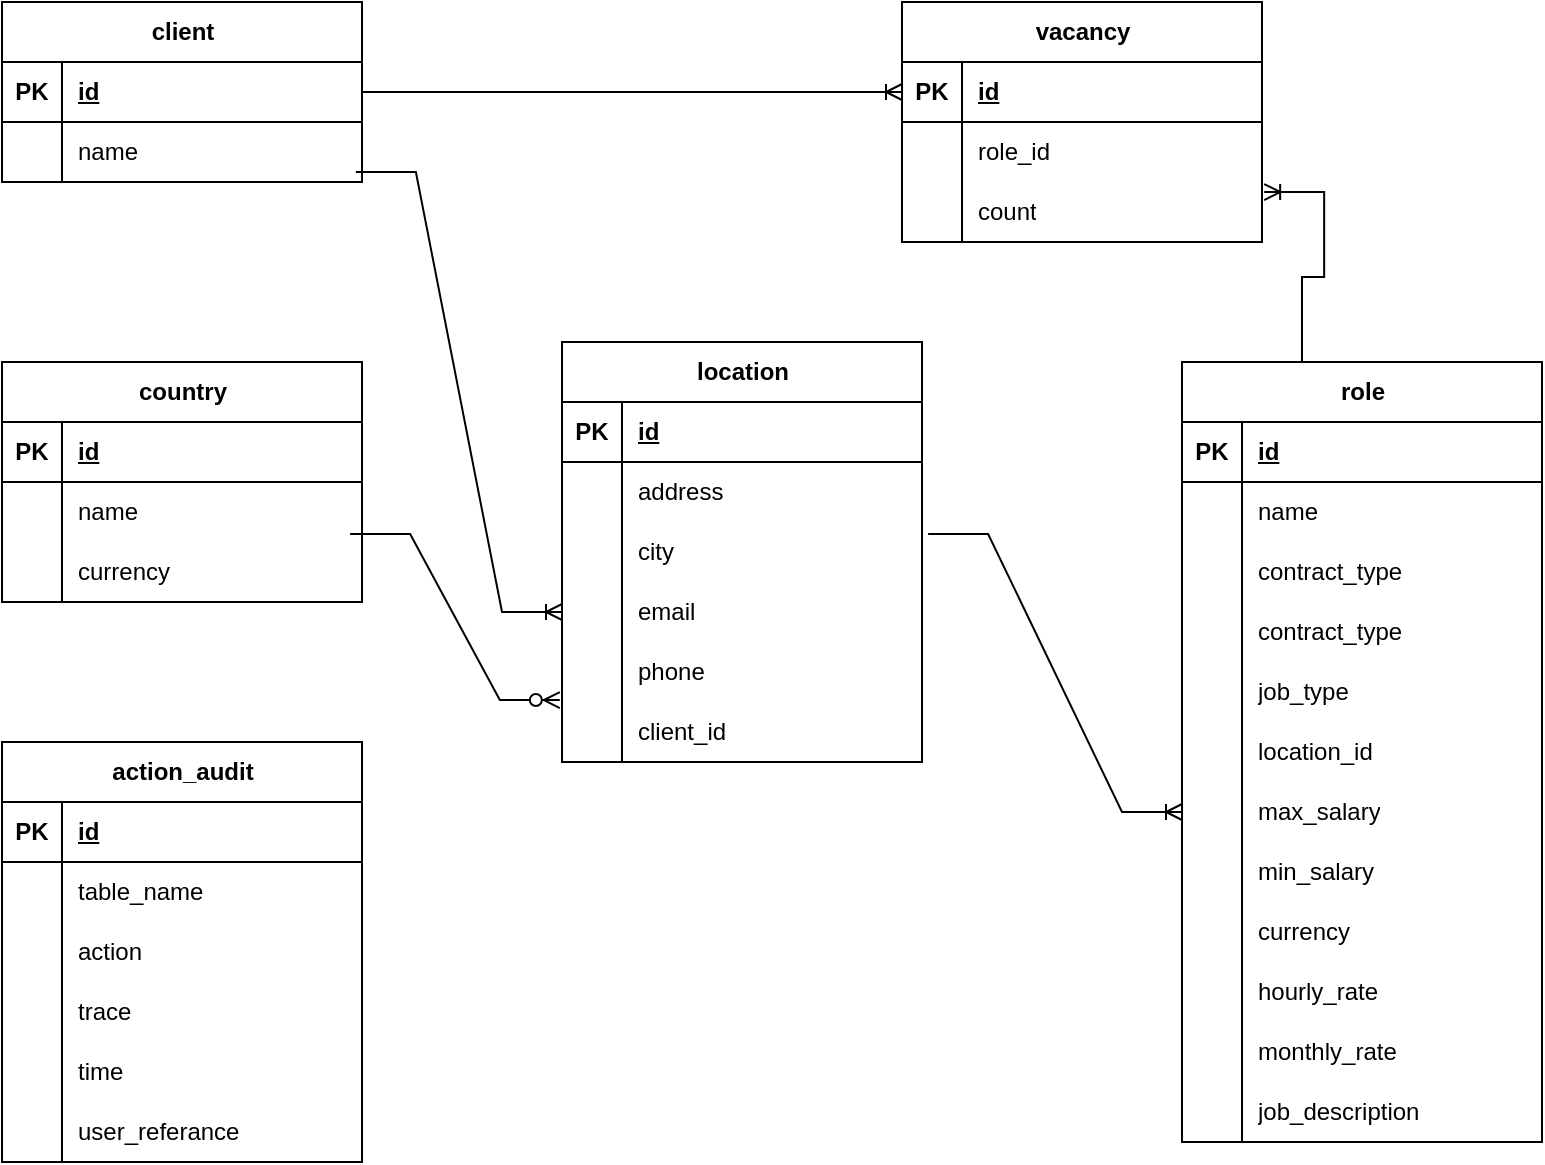 <mxfile version="24.7.16">
  <diagram name="Page-1" id="SiSOu_DpNKSf5gMQCL_W">
    <mxGraphModel dx="1362" dy="759" grid="1" gridSize="10" guides="1" tooltips="1" connect="1" arrows="1" fold="1" page="1" pageScale="1" pageWidth="850" pageHeight="1100" math="0" shadow="0">
      <root>
        <mxCell id="0" />
        <mxCell id="1" parent="0" />
        <mxCell id="J9UF4PGHxdxcFjTLvwJv-1" value="client" style="shape=table;startSize=30;container=1;collapsible=1;childLayout=tableLayout;fixedRows=1;rowLines=0;fontStyle=1;align=center;resizeLast=1;html=1;" vertex="1" parent="1">
          <mxGeometry x="20" y="40" width="180" height="90" as="geometry" />
        </mxCell>
        <mxCell id="J9UF4PGHxdxcFjTLvwJv-2" value="" style="shape=tableRow;horizontal=0;startSize=0;swimlaneHead=0;swimlaneBody=0;fillColor=none;collapsible=0;dropTarget=0;points=[[0,0.5],[1,0.5]];portConstraint=eastwest;top=0;left=0;right=0;bottom=1;" vertex="1" parent="J9UF4PGHxdxcFjTLvwJv-1">
          <mxGeometry y="30" width="180" height="30" as="geometry" />
        </mxCell>
        <mxCell id="J9UF4PGHxdxcFjTLvwJv-3" value="PK" style="shape=partialRectangle;connectable=0;fillColor=none;top=0;left=0;bottom=0;right=0;fontStyle=1;overflow=hidden;whiteSpace=wrap;html=1;" vertex="1" parent="J9UF4PGHxdxcFjTLvwJv-2">
          <mxGeometry width="30" height="30" as="geometry">
            <mxRectangle width="30" height="30" as="alternateBounds" />
          </mxGeometry>
        </mxCell>
        <mxCell id="J9UF4PGHxdxcFjTLvwJv-4" value="id" style="shape=partialRectangle;connectable=0;fillColor=none;top=0;left=0;bottom=0;right=0;align=left;spacingLeft=6;fontStyle=5;overflow=hidden;whiteSpace=wrap;html=1;" vertex="1" parent="J9UF4PGHxdxcFjTLvwJv-2">
          <mxGeometry x="30" width="150" height="30" as="geometry">
            <mxRectangle width="150" height="30" as="alternateBounds" />
          </mxGeometry>
        </mxCell>
        <mxCell id="J9UF4PGHxdxcFjTLvwJv-5" value="" style="shape=tableRow;horizontal=0;startSize=0;swimlaneHead=0;swimlaneBody=0;fillColor=none;collapsible=0;dropTarget=0;points=[[0,0.5],[1,0.5]];portConstraint=eastwest;top=0;left=0;right=0;bottom=0;" vertex="1" parent="J9UF4PGHxdxcFjTLvwJv-1">
          <mxGeometry y="60" width="180" height="30" as="geometry" />
        </mxCell>
        <mxCell id="J9UF4PGHxdxcFjTLvwJv-6" value="" style="shape=partialRectangle;connectable=0;fillColor=none;top=0;left=0;bottom=0;right=0;editable=1;overflow=hidden;whiteSpace=wrap;html=1;" vertex="1" parent="J9UF4PGHxdxcFjTLvwJv-5">
          <mxGeometry width="30" height="30" as="geometry">
            <mxRectangle width="30" height="30" as="alternateBounds" />
          </mxGeometry>
        </mxCell>
        <mxCell id="J9UF4PGHxdxcFjTLvwJv-7" value="name" style="shape=partialRectangle;connectable=0;fillColor=none;top=0;left=0;bottom=0;right=0;align=left;spacingLeft=6;overflow=hidden;whiteSpace=wrap;html=1;" vertex="1" parent="J9UF4PGHxdxcFjTLvwJv-5">
          <mxGeometry x="30" width="150" height="30" as="geometry">
            <mxRectangle width="150" height="30" as="alternateBounds" />
          </mxGeometry>
        </mxCell>
        <mxCell id="J9UF4PGHxdxcFjTLvwJv-14" value="country" style="shape=table;startSize=30;container=1;collapsible=1;childLayout=tableLayout;fixedRows=1;rowLines=0;fontStyle=1;align=center;resizeLast=1;html=1;" vertex="1" parent="1">
          <mxGeometry x="20" y="220" width="180" height="120" as="geometry">
            <mxRectangle x="310" y="575" width="80" height="30" as="alternateBounds" />
          </mxGeometry>
        </mxCell>
        <mxCell id="J9UF4PGHxdxcFjTLvwJv-15" value="" style="shape=tableRow;horizontal=0;startSize=0;swimlaneHead=0;swimlaneBody=0;fillColor=none;collapsible=0;dropTarget=0;points=[[0,0.5],[1,0.5]];portConstraint=eastwest;top=0;left=0;right=0;bottom=1;" vertex="1" parent="J9UF4PGHxdxcFjTLvwJv-14">
          <mxGeometry y="30" width="180" height="30" as="geometry" />
        </mxCell>
        <mxCell id="J9UF4PGHxdxcFjTLvwJv-16" value="PK" style="shape=partialRectangle;connectable=0;fillColor=none;top=0;left=0;bottom=0;right=0;fontStyle=1;overflow=hidden;whiteSpace=wrap;html=1;" vertex="1" parent="J9UF4PGHxdxcFjTLvwJv-15">
          <mxGeometry width="30" height="30" as="geometry">
            <mxRectangle width="30" height="30" as="alternateBounds" />
          </mxGeometry>
        </mxCell>
        <mxCell id="J9UF4PGHxdxcFjTLvwJv-17" value="id" style="shape=partialRectangle;connectable=0;fillColor=none;top=0;left=0;bottom=0;right=0;align=left;spacingLeft=6;fontStyle=5;overflow=hidden;whiteSpace=wrap;html=1;" vertex="1" parent="J9UF4PGHxdxcFjTLvwJv-15">
          <mxGeometry x="30" width="150" height="30" as="geometry">
            <mxRectangle width="150" height="30" as="alternateBounds" />
          </mxGeometry>
        </mxCell>
        <mxCell id="J9UF4PGHxdxcFjTLvwJv-18" value="" style="shape=tableRow;horizontal=0;startSize=0;swimlaneHead=0;swimlaneBody=0;fillColor=none;collapsible=0;dropTarget=0;points=[[0,0.5],[1,0.5]];portConstraint=eastwest;top=0;left=0;right=0;bottom=0;" vertex="1" parent="J9UF4PGHxdxcFjTLvwJv-14">
          <mxGeometry y="60" width="180" height="30" as="geometry" />
        </mxCell>
        <mxCell id="J9UF4PGHxdxcFjTLvwJv-19" value="" style="shape=partialRectangle;connectable=0;fillColor=none;top=0;left=0;bottom=0;right=0;editable=1;overflow=hidden;whiteSpace=wrap;html=1;" vertex="1" parent="J9UF4PGHxdxcFjTLvwJv-18">
          <mxGeometry width="30" height="30" as="geometry">
            <mxRectangle width="30" height="30" as="alternateBounds" />
          </mxGeometry>
        </mxCell>
        <mxCell id="J9UF4PGHxdxcFjTLvwJv-20" value="name" style="shape=partialRectangle;connectable=0;fillColor=none;top=0;left=0;bottom=0;right=0;align=left;spacingLeft=6;overflow=hidden;whiteSpace=wrap;html=1;" vertex="1" parent="J9UF4PGHxdxcFjTLvwJv-18">
          <mxGeometry x="30" width="150" height="30" as="geometry">
            <mxRectangle width="150" height="30" as="alternateBounds" />
          </mxGeometry>
        </mxCell>
        <mxCell id="J9UF4PGHxdxcFjTLvwJv-21" value="" style="shape=tableRow;horizontal=0;startSize=0;swimlaneHead=0;swimlaneBody=0;fillColor=none;collapsible=0;dropTarget=0;points=[[0,0.5],[1,0.5]];portConstraint=eastwest;top=0;left=0;right=0;bottom=0;" vertex="1" parent="J9UF4PGHxdxcFjTLvwJv-14">
          <mxGeometry y="90" width="180" height="30" as="geometry" />
        </mxCell>
        <mxCell id="J9UF4PGHxdxcFjTLvwJv-22" value="" style="shape=partialRectangle;connectable=0;fillColor=none;top=0;left=0;bottom=0;right=0;editable=1;overflow=hidden;whiteSpace=wrap;html=1;" vertex="1" parent="J9UF4PGHxdxcFjTLvwJv-21">
          <mxGeometry width="30" height="30" as="geometry">
            <mxRectangle width="30" height="30" as="alternateBounds" />
          </mxGeometry>
        </mxCell>
        <mxCell id="J9UF4PGHxdxcFjTLvwJv-23" value="currency" style="shape=partialRectangle;connectable=0;fillColor=none;top=0;left=0;bottom=0;right=0;align=left;spacingLeft=6;overflow=hidden;whiteSpace=wrap;html=1;" vertex="1" parent="J9UF4PGHxdxcFjTLvwJv-21">
          <mxGeometry x="30" width="150" height="30" as="geometry">
            <mxRectangle width="150" height="30" as="alternateBounds" />
          </mxGeometry>
        </mxCell>
        <mxCell id="J9UF4PGHxdxcFjTLvwJv-27" value="vacancy" style="shape=table;startSize=30;container=1;collapsible=1;childLayout=tableLayout;fixedRows=1;rowLines=0;fontStyle=1;align=center;resizeLast=1;html=1;" vertex="1" parent="1">
          <mxGeometry x="470" y="40" width="180" height="120" as="geometry" />
        </mxCell>
        <mxCell id="J9UF4PGHxdxcFjTLvwJv-28" value="" style="shape=tableRow;horizontal=0;startSize=0;swimlaneHead=0;swimlaneBody=0;fillColor=none;collapsible=0;dropTarget=0;points=[[0,0.5],[1,0.5]];portConstraint=eastwest;top=0;left=0;right=0;bottom=1;" vertex="1" parent="J9UF4PGHxdxcFjTLvwJv-27">
          <mxGeometry y="30" width="180" height="30" as="geometry" />
        </mxCell>
        <mxCell id="J9UF4PGHxdxcFjTLvwJv-29" value="PK" style="shape=partialRectangle;connectable=0;fillColor=none;top=0;left=0;bottom=0;right=0;fontStyle=1;overflow=hidden;whiteSpace=wrap;html=1;" vertex="1" parent="J9UF4PGHxdxcFjTLvwJv-28">
          <mxGeometry width="30" height="30" as="geometry">
            <mxRectangle width="30" height="30" as="alternateBounds" />
          </mxGeometry>
        </mxCell>
        <mxCell id="J9UF4PGHxdxcFjTLvwJv-30" value="id" style="shape=partialRectangle;connectable=0;fillColor=none;top=0;left=0;bottom=0;right=0;align=left;spacingLeft=6;fontStyle=5;overflow=hidden;whiteSpace=wrap;html=1;" vertex="1" parent="J9UF4PGHxdxcFjTLvwJv-28">
          <mxGeometry x="30" width="150" height="30" as="geometry">
            <mxRectangle width="150" height="30" as="alternateBounds" />
          </mxGeometry>
        </mxCell>
        <mxCell id="J9UF4PGHxdxcFjTLvwJv-31" value="" style="shape=tableRow;horizontal=0;startSize=0;swimlaneHead=0;swimlaneBody=0;fillColor=none;collapsible=0;dropTarget=0;points=[[0,0.5],[1,0.5]];portConstraint=eastwest;top=0;left=0;right=0;bottom=0;" vertex="1" parent="J9UF4PGHxdxcFjTLvwJv-27">
          <mxGeometry y="60" width="180" height="30" as="geometry" />
        </mxCell>
        <mxCell id="J9UF4PGHxdxcFjTLvwJv-32" value="" style="shape=partialRectangle;connectable=0;fillColor=none;top=0;left=0;bottom=0;right=0;editable=1;overflow=hidden;whiteSpace=wrap;html=1;" vertex="1" parent="J9UF4PGHxdxcFjTLvwJv-31">
          <mxGeometry width="30" height="30" as="geometry">
            <mxRectangle width="30" height="30" as="alternateBounds" />
          </mxGeometry>
        </mxCell>
        <mxCell id="J9UF4PGHxdxcFjTLvwJv-33" value="role_id" style="shape=partialRectangle;connectable=0;fillColor=none;top=0;left=0;bottom=0;right=0;align=left;spacingLeft=6;overflow=hidden;whiteSpace=wrap;html=1;" vertex="1" parent="J9UF4PGHxdxcFjTLvwJv-31">
          <mxGeometry x="30" width="150" height="30" as="geometry">
            <mxRectangle width="150" height="30" as="alternateBounds" />
          </mxGeometry>
        </mxCell>
        <mxCell id="J9UF4PGHxdxcFjTLvwJv-34" value="" style="shape=tableRow;horizontal=0;startSize=0;swimlaneHead=0;swimlaneBody=0;fillColor=none;collapsible=0;dropTarget=0;points=[[0,0.5],[1,0.5]];portConstraint=eastwest;top=0;left=0;right=0;bottom=0;" vertex="1" parent="J9UF4PGHxdxcFjTLvwJv-27">
          <mxGeometry y="90" width="180" height="30" as="geometry" />
        </mxCell>
        <mxCell id="J9UF4PGHxdxcFjTLvwJv-35" value="" style="shape=partialRectangle;connectable=0;fillColor=none;top=0;left=0;bottom=0;right=0;editable=1;overflow=hidden;whiteSpace=wrap;html=1;" vertex="1" parent="J9UF4PGHxdxcFjTLvwJv-34">
          <mxGeometry width="30" height="30" as="geometry">
            <mxRectangle width="30" height="30" as="alternateBounds" />
          </mxGeometry>
        </mxCell>
        <mxCell id="J9UF4PGHxdxcFjTLvwJv-36" value="count" style="shape=partialRectangle;connectable=0;fillColor=none;top=0;left=0;bottom=0;right=0;align=left;spacingLeft=6;overflow=hidden;whiteSpace=wrap;html=1;" vertex="1" parent="J9UF4PGHxdxcFjTLvwJv-34">
          <mxGeometry x="30" width="150" height="30" as="geometry">
            <mxRectangle width="150" height="30" as="alternateBounds" />
          </mxGeometry>
        </mxCell>
        <mxCell id="J9UF4PGHxdxcFjTLvwJv-53" value="role" style="shape=table;startSize=30;container=1;collapsible=1;childLayout=tableLayout;fixedRows=1;rowLines=0;fontStyle=1;align=center;resizeLast=1;html=1;" vertex="1" parent="1">
          <mxGeometry x="610" y="220" width="180" height="390" as="geometry" />
        </mxCell>
        <mxCell id="J9UF4PGHxdxcFjTLvwJv-54" value="" style="shape=tableRow;horizontal=0;startSize=0;swimlaneHead=0;swimlaneBody=0;fillColor=none;collapsible=0;dropTarget=0;points=[[0,0.5],[1,0.5]];portConstraint=eastwest;top=0;left=0;right=0;bottom=1;" vertex="1" parent="J9UF4PGHxdxcFjTLvwJv-53">
          <mxGeometry y="30" width="180" height="30" as="geometry" />
        </mxCell>
        <mxCell id="J9UF4PGHxdxcFjTLvwJv-55" value="PK" style="shape=partialRectangle;connectable=0;fillColor=none;top=0;left=0;bottom=0;right=0;fontStyle=1;overflow=hidden;whiteSpace=wrap;html=1;" vertex="1" parent="J9UF4PGHxdxcFjTLvwJv-54">
          <mxGeometry width="30" height="30" as="geometry">
            <mxRectangle width="30" height="30" as="alternateBounds" />
          </mxGeometry>
        </mxCell>
        <mxCell id="J9UF4PGHxdxcFjTLvwJv-56" value="id" style="shape=partialRectangle;connectable=0;fillColor=none;top=0;left=0;bottom=0;right=0;align=left;spacingLeft=6;fontStyle=5;overflow=hidden;whiteSpace=wrap;html=1;" vertex="1" parent="J9UF4PGHxdxcFjTLvwJv-54">
          <mxGeometry x="30" width="150" height="30" as="geometry">
            <mxRectangle width="150" height="30" as="alternateBounds" />
          </mxGeometry>
        </mxCell>
        <mxCell id="J9UF4PGHxdxcFjTLvwJv-57" value="" style="shape=tableRow;horizontal=0;startSize=0;swimlaneHead=0;swimlaneBody=0;fillColor=none;collapsible=0;dropTarget=0;points=[[0,0.5],[1,0.5]];portConstraint=eastwest;top=0;left=0;right=0;bottom=0;" vertex="1" parent="J9UF4PGHxdxcFjTLvwJv-53">
          <mxGeometry y="60" width="180" height="30" as="geometry" />
        </mxCell>
        <mxCell id="J9UF4PGHxdxcFjTLvwJv-58" value="" style="shape=partialRectangle;connectable=0;fillColor=none;top=0;left=0;bottom=0;right=0;editable=1;overflow=hidden;whiteSpace=wrap;html=1;" vertex="1" parent="J9UF4PGHxdxcFjTLvwJv-57">
          <mxGeometry width="30" height="30" as="geometry">
            <mxRectangle width="30" height="30" as="alternateBounds" />
          </mxGeometry>
        </mxCell>
        <mxCell id="J9UF4PGHxdxcFjTLvwJv-59" value="name" style="shape=partialRectangle;connectable=0;fillColor=none;top=0;left=0;bottom=0;right=0;align=left;spacingLeft=6;overflow=hidden;whiteSpace=wrap;html=1;" vertex="1" parent="J9UF4PGHxdxcFjTLvwJv-57">
          <mxGeometry x="30" width="150" height="30" as="geometry">
            <mxRectangle width="150" height="30" as="alternateBounds" />
          </mxGeometry>
        </mxCell>
        <mxCell id="J9UF4PGHxdxcFjTLvwJv-120" value="" style="shape=tableRow;horizontal=0;startSize=0;swimlaneHead=0;swimlaneBody=0;fillColor=none;collapsible=0;dropTarget=0;points=[[0,0.5],[1,0.5]];portConstraint=eastwest;top=0;left=0;right=0;bottom=0;" vertex="1" parent="J9UF4PGHxdxcFjTLvwJv-53">
          <mxGeometry y="90" width="180" height="30" as="geometry" />
        </mxCell>
        <mxCell id="J9UF4PGHxdxcFjTLvwJv-121" value="" style="shape=partialRectangle;connectable=0;fillColor=none;top=0;left=0;bottom=0;right=0;editable=1;overflow=hidden;whiteSpace=wrap;html=1;" vertex="1" parent="J9UF4PGHxdxcFjTLvwJv-120">
          <mxGeometry width="30" height="30" as="geometry">
            <mxRectangle width="30" height="30" as="alternateBounds" />
          </mxGeometry>
        </mxCell>
        <mxCell id="J9UF4PGHxdxcFjTLvwJv-122" value="contract_type" style="shape=partialRectangle;connectable=0;fillColor=none;top=0;left=0;bottom=0;right=0;align=left;spacingLeft=6;overflow=hidden;whiteSpace=wrap;html=1;" vertex="1" parent="J9UF4PGHxdxcFjTLvwJv-120">
          <mxGeometry x="30" width="150" height="30" as="geometry">
            <mxRectangle width="150" height="30" as="alternateBounds" />
          </mxGeometry>
        </mxCell>
        <mxCell id="J9UF4PGHxdxcFjTLvwJv-60" value="" style="shape=tableRow;horizontal=0;startSize=0;swimlaneHead=0;swimlaneBody=0;fillColor=none;collapsible=0;dropTarget=0;points=[[0,0.5],[1,0.5]];portConstraint=eastwest;top=0;left=0;right=0;bottom=0;" vertex="1" parent="J9UF4PGHxdxcFjTLvwJv-53">
          <mxGeometry y="120" width="180" height="30" as="geometry" />
        </mxCell>
        <mxCell id="J9UF4PGHxdxcFjTLvwJv-61" value="" style="shape=partialRectangle;connectable=0;fillColor=none;top=0;left=0;bottom=0;right=0;editable=1;overflow=hidden;whiteSpace=wrap;html=1;" vertex="1" parent="J9UF4PGHxdxcFjTLvwJv-60">
          <mxGeometry width="30" height="30" as="geometry">
            <mxRectangle width="30" height="30" as="alternateBounds" />
          </mxGeometry>
        </mxCell>
        <mxCell id="J9UF4PGHxdxcFjTLvwJv-62" value="contract_type" style="shape=partialRectangle;connectable=0;fillColor=none;top=0;left=0;bottom=0;right=0;align=left;spacingLeft=6;overflow=hidden;whiteSpace=wrap;html=1;" vertex="1" parent="J9UF4PGHxdxcFjTLvwJv-60">
          <mxGeometry x="30" width="150" height="30" as="geometry">
            <mxRectangle width="150" height="30" as="alternateBounds" />
          </mxGeometry>
        </mxCell>
        <mxCell id="J9UF4PGHxdxcFjTLvwJv-63" value="" style="shape=tableRow;horizontal=0;startSize=0;swimlaneHead=0;swimlaneBody=0;fillColor=none;collapsible=0;dropTarget=0;points=[[0,0.5],[1,0.5]];portConstraint=eastwest;top=0;left=0;right=0;bottom=0;" vertex="1" parent="J9UF4PGHxdxcFjTLvwJv-53">
          <mxGeometry y="150" width="180" height="30" as="geometry" />
        </mxCell>
        <mxCell id="J9UF4PGHxdxcFjTLvwJv-64" value="" style="shape=partialRectangle;connectable=0;fillColor=none;top=0;left=0;bottom=0;right=0;editable=1;overflow=hidden;whiteSpace=wrap;html=1;" vertex="1" parent="J9UF4PGHxdxcFjTLvwJv-63">
          <mxGeometry width="30" height="30" as="geometry">
            <mxRectangle width="30" height="30" as="alternateBounds" />
          </mxGeometry>
        </mxCell>
        <mxCell id="J9UF4PGHxdxcFjTLvwJv-65" value="job_type" style="shape=partialRectangle;connectable=0;fillColor=none;top=0;left=0;bottom=0;right=0;align=left;spacingLeft=6;overflow=hidden;whiteSpace=wrap;html=1;" vertex="1" parent="J9UF4PGHxdxcFjTLvwJv-63">
          <mxGeometry x="30" width="150" height="30" as="geometry">
            <mxRectangle width="150" height="30" as="alternateBounds" />
          </mxGeometry>
        </mxCell>
        <mxCell id="J9UF4PGHxdxcFjTLvwJv-79" value="" style="shape=tableRow;horizontal=0;startSize=0;swimlaneHead=0;swimlaneBody=0;fillColor=none;collapsible=0;dropTarget=0;points=[[0,0.5],[1,0.5]];portConstraint=eastwest;top=0;left=0;right=0;bottom=0;" vertex="1" parent="J9UF4PGHxdxcFjTLvwJv-53">
          <mxGeometry y="180" width="180" height="30" as="geometry" />
        </mxCell>
        <mxCell id="J9UF4PGHxdxcFjTLvwJv-80" value="" style="shape=partialRectangle;connectable=0;fillColor=none;top=0;left=0;bottom=0;right=0;editable=1;overflow=hidden;whiteSpace=wrap;html=1;" vertex="1" parent="J9UF4PGHxdxcFjTLvwJv-79">
          <mxGeometry width="30" height="30" as="geometry">
            <mxRectangle width="30" height="30" as="alternateBounds" />
          </mxGeometry>
        </mxCell>
        <mxCell id="J9UF4PGHxdxcFjTLvwJv-81" value="location_id" style="shape=partialRectangle;connectable=0;fillColor=none;top=0;left=0;bottom=0;right=0;align=left;spacingLeft=6;overflow=hidden;whiteSpace=wrap;html=1;" vertex="1" parent="J9UF4PGHxdxcFjTLvwJv-79">
          <mxGeometry x="30" width="150" height="30" as="geometry">
            <mxRectangle width="150" height="30" as="alternateBounds" />
          </mxGeometry>
        </mxCell>
        <mxCell id="J9UF4PGHxdxcFjTLvwJv-85" value="" style="shape=tableRow;horizontal=0;startSize=0;swimlaneHead=0;swimlaneBody=0;fillColor=none;collapsible=0;dropTarget=0;points=[[0,0.5],[1,0.5]];portConstraint=eastwest;top=0;left=0;right=0;bottom=0;" vertex="1" parent="J9UF4PGHxdxcFjTLvwJv-53">
          <mxGeometry y="210" width="180" height="30" as="geometry" />
        </mxCell>
        <mxCell id="J9UF4PGHxdxcFjTLvwJv-86" value="" style="shape=partialRectangle;connectable=0;fillColor=none;top=0;left=0;bottom=0;right=0;editable=1;overflow=hidden;whiteSpace=wrap;html=1;" vertex="1" parent="J9UF4PGHxdxcFjTLvwJv-85">
          <mxGeometry width="30" height="30" as="geometry">
            <mxRectangle width="30" height="30" as="alternateBounds" />
          </mxGeometry>
        </mxCell>
        <mxCell id="J9UF4PGHxdxcFjTLvwJv-87" value="max_salary" style="shape=partialRectangle;connectable=0;fillColor=none;top=0;left=0;bottom=0;right=0;align=left;spacingLeft=6;overflow=hidden;whiteSpace=wrap;html=1;" vertex="1" parent="J9UF4PGHxdxcFjTLvwJv-85">
          <mxGeometry x="30" width="150" height="30" as="geometry">
            <mxRectangle width="150" height="30" as="alternateBounds" />
          </mxGeometry>
        </mxCell>
        <mxCell id="J9UF4PGHxdxcFjTLvwJv-88" value="" style="shape=tableRow;horizontal=0;startSize=0;swimlaneHead=0;swimlaneBody=0;fillColor=none;collapsible=0;dropTarget=0;points=[[0,0.5],[1,0.5]];portConstraint=eastwest;top=0;left=0;right=0;bottom=0;" vertex="1" parent="J9UF4PGHxdxcFjTLvwJv-53">
          <mxGeometry y="240" width="180" height="30" as="geometry" />
        </mxCell>
        <mxCell id="J9UF4PGHxdxcFjTLvwJv-89" value="" style="shape=partialRectangle;connectable=0;fillColor=none;top=0;left=0;bottom=0;right=0;editable=1;overflow=hidden;whiteSpace=wrap;html=1;" vertex="1" parent="J9UF4PGHxdxcFjTLvwJv-88">
          <mxGeometry width="30" height="30" as="geometry">
            <mxRectangle width="30" height="30" as="alternateBounds" />
          </mxGeometry>
        </mxCell>
        <mxCell id="J9UF4PGHxdxcFjTLvwJv-90" value="min_salary" style="shape=partialRectangle;connectable=0;fillColor=none;top=0;left=0;bottom=0;right=0;align=left;spacingLeft=6;overflow=hidden;whiteSpace=wrap;html=1;" vertex="1" parent="J9UF4PGHxdxcFjTLvwJv-88">
          <mxGeometry x="30" width="150" height="30" as="geometry">
            <mxRectangle width="150" height="30" as="alternateBounds" />
          </mxGeometry>
        </mxCell>
        <mxCell id="J9UF4PGHxdxcFjTLvwJv-91" value="" style="shape=tableRow;horizontal=0;startSize=0;swimlaneHead=0;swimlaneBody=0;fillColor=none;collapsible=0;dropTarget=0;points=[[0,0.5],[1,0.5]];portConstraint=eastwest;top=0;left=0;right=0;bottom=0;" vertex="1" parent="J9UF4PGHxdxcFjTLvwJv-53">
          <mxGeometry y="270" width="180" height="30" as="geometry" />
        </mxCell>
        <mxCell id="J9UF4PGHxdxcFjTLvwJv-92" value="" style="shape=partialRectangle;connectable=0;fillColor=none;top=0;left=0;bottom=0;right=0;editable=1;overflow=hidden;whiteSpace=wrap;html=1;" vertex="1" parent="J9UF4PGHxdxcFjTLvwJv-91">
          <mxGeometry width="30" height="30" as="geometry">
            <mxRectangle width="30" height="30" as="alternateBounds" />
          </mxGeometry>
        </mxCell>
        <mxCell id="J9UF4PGHxdxcFjTLvwJv-93" value="currency" style="shape=partialRectangle;connectable=0;fillColor=none;top=0;left=0;bottom=0;right=0;align=left;spacingLeft=6;overflow=hidden;whiteSpace=wrap;html=1;" vertex="1" parent="J9UF4PGHxdxcFjTLvwJv-91">
          <mxGeometry x="30" width="150" height="30" as="geometry">
            <mxRectangle width="150" height="30" as="alternateBounds" />
          </mxGeometry>
        </mxCell>
        <mxCell id="J9UF4PGHxdxcFjTLvwJv-107" value="" style="shape=tableRow;horizontal=0;startSize=0;swimlaneHead=0;swimlaneBody=0;fillColor=none;collapsible=0;dropTarget=0;points=[[0,0.5],[1,0.5]];portConstraint=eastwest;top=0;left=0;right=0;bottom=0;" vertex="1" parent="J9UF4PGHxdxcFjTLvwJv-53">
          <mxGeometry y="300" width="180" height="30" as="geometry" />
        </mxCell>
        <mxCell id="J9UF4PGHxdxcFjTLvwJv-108" value="" style="shape=partialRectangle;connectable=0;fillColor=none;top=0;left=0;bottom=0;right=0;editable=1;overflow=hidden;whiteSpace=wrap;html=1;" vertex="1" parent="J9UF4PGHxdxcFjTLvwJv-107">
          <mxGeometry width="30" height="30" as="geometry">
            <mxRectangle width="30" height="30" as="alternateBounds" />
          </mxGeometry>
        </mxCell>
        <mxCell id="J9UF4PGHxdxcFjTLvwJv-109" value="hourly_rate" style="shape=partialRectangle;connectable=0;fillColor=none;top=0;left=0;bottom=0;right=0;align=left;spacingLeft=6;overflow=hidden;whiteSpace=wrap;html=1;" vertex="1" parent="J9UF4PGHxdxcFjTLvwJv-107">
          <mxGeometry x="30" width="150" height="30" as="geometry">
            <mxRectangle width="150" height="30" as="alternateBounds" />
          </mxGeometry>
        </mxCell>
        <mxCell id="J9UF4PGHxdxcFjTLvwJv-110" value="" style="shape=tableRow;horizontal=0;startSize=0;swimlaneHead=0;swimlaneBody=0;fillColor=none;collapsible=0;dropTarget=0;points=[[0,0.5],[1,0.5]];portConstraint=eastwest;top=0;left=0;right=0;bottom=0;" vertex="1" parent="J9UF4PGHxdxcFjTLvwJv-53">
          <mxGeometry y="330" width="180" height="30" as="geometry" />
        </mxCell>
        <mxCell id="J9UF4PGHxdxcFjTLvwJv-111" value="" style="shape=partialRectangle;connectable=0;fillColor=none;top=0;left=0;bottom=0;right=0;editable=1;overflow=hidden;whiteSpace=wrap;html=1;" vertex="1" parent="J9UF4PGHxdxcFjTLvwJv-110">
          <mxGeometry width="30" height="30" as="geometry">
            <mxRectangle width="30" height="30" as="alternateBounds" />
          </mxGeometry>
        </mxCell>
        <mxCell id="J9UF4PGHxdxcFjTLvwJv-112" value="monthly_rate" style="shape=partialRectangle;connectable=0;fillColor=none;top=0;left=0;bottom=0;right=0;align=left;spacingLeft=6;overflow=hidden;whiteSpace=wrap;html=1;" vertex="1" parent="J9UF4PGHxdxcFjTLvwJv-110">
          <mxGeometry x="30" width="150" height="30" as="geometry">
            <mxRectangle width="150" height="30" as="alternateBounds" />
          </mxGeometry>
        </mxCell>
        <mxCell id="J9UF4PGHxdxcFjTLvwJv-200" value="" style="shape=tableRow;horizontal=0;startSize=0;swimlaneHead=0;swimlaneBody=0;fillColor=none;collapsible=0;dropTarget=0;points=[[0,0.5],[1,0.5]];portConstraint=eastwest;top=0;left=0;right=0;bottom=0;" vertex="1" parent="J9UF4PGHxdxcFjTLvwJv-53">
          <mxGeometry y="360" width="180" height="30" as="geometry" />
        </mxCell>
        <mxCell id="J9UF4PGHxdxcFjTLvwJv-201" value="" style="shape=partialRectangle;connectable=0;fillColor=none;top=0;left=0;bottom=0;right=0;editable=1;overflow=hidden;whiteSpace=wrap;html=1;" vertex="1" parent="J9UF4PGHxdxcFjTLvwJv-200">
          <mxGeometry width="30" height="30" as="geometry">
            <mxRectangle width="30" height="30" as="alternateBounds" />
          </mxGeometry>
        </mxCell>
        <mxCell id="J9UF4PGHxdxcFjTLvwJv-202" value="job_description" style="shape=partialRectangle;connectable=0;fillColor=none;top=0;left=0;bottom=0;right=0;align=left;spacingLeft=6;overflow=hidden;whiteSpace=wrap;html=1;" vertex="1" parent="J9UF4PGHxdxcFjTLvwJv-200">
          <mxGeometry x="30" width="150" height="30" as="geometry">
            <mxRectangle width="150" height="30" as="alternateBounds" />
          </mxGeometry>
        </mxCell>
        <mxCell id="J9UF4PGHxdxcFjTLvwJv-66" value="location" style="shape=table;startSize=30;container=1;collapsible=1;childLayout=tableLayout;fixedRows=1;rowLines=0;fontStyle=1;align=center;resizeLast=1;html=1;" vertex="1" parent="1">
          <mxGeometry x="300" y="210" width="180" height="210" as="geometry" />
        </mxCell>
        <mxCell id="J9UF4PGHxdxcFjTLvwJv-67" value="" style="shape=tableRow;horizontal=0;startSize=0;swimlaneHead=0;swimlaneBody=0;fillColor=none;collapsible=0;dropTarget=0;points=[[0,0.5],[1,0.5]];portConstraint=eastwest;top=0;left=0;right=0;bottom=1;" vertex="1" parent="J9UF4PGHxdxcFjTLvwJv-66">
          <mxGeometry y="30" width="180" height="30" as="geometry" />
        </mxCell>
        <mxCell id="J9UF4PGHxdxcFjTLvwJv-68" value="PK" style="shape=partialRectangle;connectable=0;fillColor=none;top=0;left=0;bottom=0;right=0;fontStyle=1;overflow=hidden;whiteSpace=wrap;html=1;" vertex="1" parent="J9UF4PGHxdxcFjTLvwJv-67">
          <mxGeometry width="30" height="30" as="geometry">
            <mxRectangle width="30" height="30" as="alternateBounds" />
          </mxGeometry>
        </mxCell>
        <mxCell id="J9UF4PGHxdxcFjTLvwJv-69" value="id" style="shape=partialRectangle;connectable=0;fillColor=none;top=0;left=0;bottom=0;right=0;align=left;spacingLeft=6;fontStyle=5;overflow=hidden;whiteSpace=wrap;html=1;" vertex="1" parent="J9UF4PGHxdxcFjTLvwJv-67">
          <mxGeometry x="30" width="150" height="30" as="geometry">
            <mxRectangle width="150" height="30" as="alternateBounds" />
          </mxGeometry>
        </mxCell>
        <mxCell id="J9UF4PGHxdxcFjTLvwJv-70" value="" style="shape=tableRow;horizontal=0;startSize=0;swimlaneHead=0;swimlaneBody=0;fillColor=none;collapsible=0;dropTarget=0;points=[[0,0.5],[1,0.5]];portConstraint=eastwest;top=0;left=0;right=0;bottom=0;" vertex="1" parent="J9UF4PGHxdxcFjTLvwJv-66">
          <mxGeometry y="60" width="180" height="30" as="geometry" />
        </mxCell>
        <mxCell id="J9UF4PGHxdxcFjTLvwJv-71" value="" style="shape=partialRectangle;connectable=0;fillColor=none;top=0;left=0;bottom=0;right=0;editable=1;overflow=hidden;whiteSpace=wrap;html=1;" vertex="1" parent="J9UF4PGHxdxcFjTLvwJv-70">
          <mxGeometry width="30" height="30" as="geometry">
            <mxRectangle width="30" height="30" as="alternateBounds" />
          </mxGeometry>
        </mxCell>
        <mxCell id="J9UF4PGHxdxcFjTLvwJv-72" value="address" style="shape=partialRectangle;connectable=0;fillColor=none;top=0;left=0;bottom=0;right=0;align=left;spacingLeft=6;overflow=hidden;whiteSpace=wrap;html=1;" vertex="1" parent="J9UF4PGHxdxcFjTLvwJv-70">
          <mxGeometry x="30" width="150" height="30" as="geometry">
            <mxRectangle width="150" height="30" as="alternateBounds" />
          </mxGeometry>
        </mxCell>
        <mxCell id="J9UF4PGHxdxcFjTLvwJv-73" value="" style="shape=tableRow;horizontal=0;startSize=0;swimlaneHead=0;swimlaneBody=0;fillColor=none;collapsible=0;dropTarget=0;points=[[0,0.5],[1,0.5]];portConstraint=eastwest;top=0;left=0;right=0;bottom=0;" vertex="1" parent="J9UF4PGHxdxcFjTLvwJv-66">
          <mxGeometry y="90" width="180" height="30" as="geometry" />
        </mxCell>
        <mxCell id="J9UF4PGHxdxcFjTLvwJv-74" value="" style="shape=partialRectangle;connectable=0;fillColor=none;top=0;left=0;bottom=0;right=0;editable=1;overflow=hidden;whiteSpace=wrap;html=1;" vertex="1" parent="J9UF4PGHxdxcFjTLvwJv-73">
          <mxGeometry width="30" height="30" as="geometry">
            <mxRectangle width="30" height="30" as="alternateBounds" />
          </mxGeometry>
        </mxCell>
        <mxCell id="J9UF4PGHxdxcFjTLvwJv-75" value="city" style="shape=partialRectangle;connectable=0;fillColor=none;top=0;left=0;bottom=0;right=0;align=left;spacingLeft=6;overflow=hidden;whiteSpace=wrap;html=1;" vertex="1" parent="J9UF4PGHxdxcFjTLvwJv-73">
          <mxGeometry x="30" width="150" height="30" as="geometry">
            <mxRectangle width="150" height="30" as="alternateBounds" />
          </mxGeometry>
        </mxCell>
        <mxCell id="J9UF4PGHxdxcFjTLvwJv-76" value="" style="shape=tableRow;horizontal=0;startSize=0;swimlaneHead=0;swimlaneBody=0;fillColor=none;collapsible=0;dropTarget=0;points=[[0,0.5],[1,0.5]];portConstraint=eastwest;top=0;left=0;right=0;bottom=0;" vertex="1" parent="J9UF4PGHxdxcFjTLvwJv-66">
          <mxGeometry y="120" width="180" height="30" as="geometry" />
        </mxCell>
        <mxCell id="J9UF4PGHxdxcFjTLvwJv-77" value="" style="shape=partialRectangle;connectable=0;fillColor=none;top=0;left=0;bottom=0;right=0;editable=1;overflow=hidden;whiteSpace=wrap;html=1;" vertex="1" parent="J9UF4PGHxdxcFjTLvwJv-76">
          <mxGeometry width="30" height="30" as="geometry">
            <mxRectangle width="30" height="30" as="alternateBounds" />
          </mxGeometry>
        </mxCell>
        <mxCell id="J9UF4PGHxdxcFjTLvwJv-78" value="email" style="shape=partialRectangle;connectable=0;fillColor=none;top=0;left=0;bottom=0;right=0;align=left;spacingLeft=6;overflow=hidden;whiteSpace=wrap;html=1;" vertex="1" parent="J9UF4PGHxdxcFjTLvwJv-76">
          <mxGeometry x="30" width="150" height="30" as="geometry">
            <mxRectangle width="150" height="30" as="alternateBounds" />
          </mxGeometry>
        </mxCell>
        <mxCell id="J9UF4PGHxdxcFjTLvwJv-82" value="" style="shape=tableRow;horizontal=0;startSize=0;swimlaneHead=0;swimlaneBody=0;fillColor=none;collapsible=0;dropTarget=0;points=[[0,0.5],[1,0.5]];portConstraint=eastwest;top=0;left=0;right=0;bottom=0;" vertex="1" parent="J9UF4PGHxdxcFjTLvwJv-66">
          <mxGeometry y="150" width="180" height="30" as="geometry" />
        </mxCell>
        <mxCell id="J9UF4PGHxdxcFjTLvwJv-83" value="" style="shape=partialRectangle;connectable=0;fillColor=none;top=0;left=0;bottom=0;right=0;editable=1;overflow=hidden;whiteSpace=wrap;html=1;" vertex="1" parent="J9UF4PGHxdxcFjTLvwJv-82">
          <mxGeometry width="30" height="30" as="geometry">
            <mxRectangle width="30" height="30" as="alternateBounds" />
          </mxGeometry>
        </mxCell>
        <mxCell id="J9UF4PGHxdxcFjTLvwJv-84" value="phone" style="shape=partialRectangle;connectable=0;fillColor=none;top=0;left=0;bottom=0;right=0;align=left;spacingLeft=6;overflow=hidden;whiteSpace=wrap;html=1;" vertex="1" parent="J9UF4PGHxdxcFjTLvwJv-82">
          <mxGeometry x="30" width="150" height="30" as="geometry">
            <mxRectangle width="150" height="30" as="alternateBounds" />
          </mxGeometry>
        </mxCell>
        <mxCell id="J9UF4PGHxdxcFjTLvwJv-113" value="" style="shape=tableRow;horizontal=0;startSize=0;swimlaneHead=0;swimlaneBody=0;fillColor=none;collapsible=0;dropTarget=0;points=[[0,0.5],[1,0.5]];portConstraint=eastwest;top=0;left=0;right=0;bottom=0;" vertex="1" parent="J9UF4PGHxdxcFjTLvwJv-66">
          <mxGeometry y="180" width="180" height="30" as="geometry" />
        </mxCell>
        <mxCell id="J9UF4PGHxdxcFjTLvwJv-114" value="" style="shape=partialRectangle;connectable=0;fillColor=none;top=0;left=0;bottom=0;right=0;editable=1;overflow=hidden;whiteSpace=wrap;html=1;" vertex="1" parent="J9UF4PGHxdxcFjTLvwJv-113">
          <mxGeometry width="30" height="30" as="geometry">
            <mxRectangle width="30" height="30" as="alternateBounds" />
          </mxGeometry>
        </mxCell>
        <mxCell id="J9UF4PGHxdxcFjTLvwJv-115" value="client_id" style="shape=partialRectangle;connectable=0;fillColor=none;top=0;left=0;bottom=0;right=0;align=left;spacingLeft=6;overflow=hidden;whiteSpace=wrap;html=1;" vertex="1" parent="J9UF4PGHxdxcFjTLvwJv-113">
          <mxGeometry x="30" width="150" height="30" as="geometry">
            <mxRectangle width="150" height="30" as="alternateBounds" />
          </mxGeometry>
        </mxCell>
        <mxCell id="J9UF4PGHxdxcFjTLvwJv-116" value="" style="edgeStyle=entityRelationEdgeStyle;fontSize=12;html=1;endArrow=ERzeroToMany;endFill=1;rounded=0;exitX=0.967;exitY=0.867;exitDx=0;exitDy=0;entryX=-0.006;entryY=-0.033;entryDx=0;entryDy=0;entryPerimeter=0;exitPerimeter=0;" edge="1" parent="1" source="J9UF4PGHxdxcFjTLvwJv-18" target="J9UF4PGHxdxcFjTLvwJv-113">
          <mxGeometry width="100" height="100" relative="1" as="geometry">
            <mxPoint x="13.02" y="696.99" as="sourcePoint" />
            <mxPoint x="260" y="500" as="targetPoint" />
          </mxGeometry>
        </mxCell>
        <mxCell id="J9UF4PGHxdxcFjTLvwJv-117" value="" style="edgeStyle=entityRelationEdgeStyle;fontSize=12;html=1;endArrow=ERoneToMany;rounded=0;exitX=1.017;exitY=0.2;exitDx=0;exitDy=0;exitPerimeter=0;entryX=0;entryY=0.5;entryDx=0;entryDy=0;" edge="1" parent="1" source="J9UF4PGHxdxcFjTLvwJv-73" target="J9UF4PGHxdxcFjTLvwJv-85">
          <mxGeometry width="100" height="100" relative="1" as="geometry">
            <mxPoint x="530" y="430" as="sourcePoint" />
            <mxPoint x="630" y="330" as="targetPoint" />
          </mxGeometry>
        </mxCell>
        <mxCell id="J9UF4PGHxdxcFjTLvwJv-119" value="" style="edgeStyle=entityRelationEdgeStyle;fontSize=12;html=1;endArrow=ERoneToMany;rounded=0;exitX=0.983;exitY=0.833;exitDx=0;exitDy=0;exitPerimeter=0;entryX=0;entryY=0.5;entryDx=0;entryDy=0;" edge="1" parent="1" source="J9UF4PGHxdxcFjTLvwJv-5" target="J9UF4PGHxdxcFjTLvwJv-76">
          <mxGeometry width="100" height="100" relative="1" as="geometry">
            <mxPoint x="530" y="520" as="sourcePoint" />
            <mxPoint x="630" y="420" as="targetPoint" />
          </mxGeometry>
        </mxCell>
        <mxCell id="J9UF4PGHxdxcFjTLvwJv-124" value="" style="edgeStyle=entityRelationEdgeStyle;fontSize=12;html=1;endArrow=ERoneToMany;rounded=0;entryX=1.006;entryY=0.167;entryDx=0;entryDy=0;entryPerimeter=0;exitX=0.5;exitY=0;exitDx=0;exitDy=0;" edge="1" parent="1" source="J9UF4PGHxdxcFjTLvwJv-53" target="J9UF4PGHxdxcFjTLvwJv-34">
          <mxGeometry width="100" height="100" relative="1" as="geometry">
            <mxPoint x="530" y="520" as="sourcePoint" />
            <mxPoint x="630" y="420" as="targetPoint" />
          </mxGeometry>
        </mxCell>
        <mxCell id="J9UF4PGHxdxcFjTLvwJv-125" value="" style="edgeStyle=entityRelationEdgeStyle;fontSize=12;html=1;endArrow=ERoneToMany;rounded=0;exitX=1;exitY=0.5;exitDx=0;exitDy=0;entryX=0;entryY=0.5;entryDx=0;entryDy=0;" edge="1" parent="1" source="J9UF4PGHxdxcFjTLvwJv-2" target="J9UF4PGHxdxcFjTLvwJv-28">
          <mxGeometry width="100" height="100" relative="1" as="geometry">
            <mxPoint x="530" y="520" as="sourcePoint" />
            <mxPoint x="630" y="420" as="targetPoint" />
          </mxGeometry>
        </mxCell>
        <mxCell id="J9UF4PGHxdxcFjTLvwJv-181" value="action_audit" style="shape=table;startSize=30;container=1;collapsible=1;childLayout=tableLayout;fixedRows=1;rowLines=0;fontStyle=1;align=center;resizeLast=1;html=1;" vertex="1" parent="1">
          <mxGeometry x="20" y="410" width="180" height="210" as="geometry" />
        </mxCell>
        <mxCell id="J9UF4PGHxdxcFjTLvwJv-182" value="" style="shape=tableRow;horizontal=0;startSize=0;swimlaneHead=0;swimlaneBody=0;fillColor=none;collapsible=0;dropTarget=0;points=[[0,0.5],[1,0.5]];portConstraint=eastwest;top=0;left=0;right=0;bottom=1;" vertex="1" parent="J9UF4PGHxdxcFjTLvwJv-181">
          <mxGeometry y="30" width="180" height="30" as="geometry" />
        </mxCell>
        <mxCell id="J9UF4PGHxdxcFjTLvwJv-183" value="PK" style="shape=partialRectangle;connectable=0;fillColor=none;top=0;left=0;bottom=0;right=0;fontStyle=1;overflow=hidden;whiteSpace=wrap;html=1;" vertex="1" parent="J9UF4PGHxdxcFjTLvwJv-182">
          <mxGeometry width="30" height="30" as="geometry">
            <mxRectangle width="30" height="30" as="alternateBounds" />
          </mxGeometry>
        </mxCell>
        <mxCell id="J9UF4PGHxdxcFjTLvwJv-184" value="id" style="shape=partialRectangle;connectable=0;fillColor=none;top=0;left=0;bottom=0;right=0;align=left;spacingLeft=6;fontStyle=5;overflow=hidden;whiteSpace=wrap;html=1;" vertex="1" parent="J9UF4PGHxdxcFjTLvwJv-182">
          <mxGeometry x="30" width="150" height="30" as="geometry">
            <mxRectangle width="150" height="30" as="alternateBounds" />
          </mxGeometry>
        </mxCell>
        <mxCell id="J9UF4PGHxdxcFjTLvwJv-185" value="" style="shape=tableRow;horizontal=0;startSize=0;swimlaneHead=0;swimlaneBody=0;fillColor=none;collapsible=0;dropTarget=0;points=[[0,0.5],[1,0.5]];portConstraint=eastwest;top=0;left=0;right=0;bottom=0;" vertex="1" parent="J9UF4PGHxdxcFjTLvwJv-181">
          <mxGeometry y="60" width="180" height="30" as="geometry" />
        </mxCell>
        <mxCell id="J9UF4PGHxdxcFjTLvwJv-186" value="" style="shape=partialRectangle;connectable=0;fillColor=none;top=0;left=0;bottom=0;right=0;editable=1;overflow=hidden;whiteSpace=wrap;html=1;" vertex="1" parent="J9UF4PGHxdxcFjTLvwJv-185">
          <mxGeometry width="30" height="30" as="geometry">
            <mxRectangle width="30" height="30" as="alternateBounds" />
          </mxGeometry>
        </mxCell>
        <mxCell id="J9UF4PGHxdxcFjTLvwJv-187" value="table_name" style="shape=partialRectangle;connectable=0;fillColor=none;top=0;left=0;bottom=0;right=0;align=left;spacingLeft=6;overflow=hidden;whiteSpace=wrap;html=1;" vertex="1" parent="J9UF4PGHxdxcFjTLvwJv-185">
          <mxGeometry x="30" width="150" height="30" as="geometry">
            <mxRectangle width="150" height="30" as="alternateBounds" />
          </mxGeometry>
        </mxCell>
        <mxCell id="J9UF4PGHxdxcFjTLvwJv-188" value="" style="shape=tableRow;horizontal=0;startSize=0;swimlaneHead=0;swimlaneBody=0;fillColor=none;collapsible=0;dropTarget=0;points=[[0,0.5],[1,0.5]];portConstraint=eastwest;top=0;left=0;right=0;bottom=0;" vertex="1" parent="J9UF4PGHxdxcFjTLvwJv-181">
          <mxGeometry y="90" width="180" height="30" as="geometry" />
        </mxCell>
        <mxCell id="J9UF4PGHxdxcFjTLvwJv-189" value="" style="shape=partialRectangle;connectable=0;fillColor=none;top=0;left=0;bottom=0;right=0;editable=1;overflow=hidden;whiteSpace=wrap;html=1;" vertex="1" parent="J9UF4PGHxdxcFjTLvwJv-188">
          <mxGeometry width="30" height="30" as="geometry">
            <mxRectangle width="30" height="30" as="alternateBounds" />
          </mxGeometry>
        </mxCell>
        <mxCell id="J9UF4PGHxdxcFjTLvwJv-190" value="action" style="shape=partialRectangle;connectable=0;fillColor=none;top=0;left=0;bottom=0;right=0;align=left;spacingLeft=6;overflow=hidden;whiteSpace=wrap;html=1;" vertex="1" parent="J9UF4PGHxdxcFjTLvwJv-188">
          <mxGeometry x="30" width="150" height="30" as="geometry">
            <mxRectangle width="150" height="30" as="alternateBounds" />
          </mxGeometry>
        </mxCell>
        <mxCell id="J9UF4PGHxdxcFjTLvwJv-191" value="" style="shape=tableRow;horizontal=0;startSize=0;swimlaneHead=0;swimlaneBody=0;fillColor=none;collapsible=0;dropTarget=0;points=[[0,0.5],[1,0.5]];portConstraint=eastwest;top=0;left=0;right=0;bottom=0;" vertex="1" parent="J9UF4PGHxdxcFjTLvwJv-181">
          <mxGeometry y="120" width="180" height="30" as="geometry" />
        </mxCell>
        <mxCell id="J9UF4PGHxdxcFjTLvwJv-192" value="" style="shape=partialRectangle;connectable=0;fillColor=none;top=0;left=0;bottom=0;right=0;editable=1;overflow=hidden;whiteSpace=wrap;html=1;" vertex="1" parent="J9UF4PGHxdxcFjTLvwJv-191">
          <mxGeometry width="30" height="30" as="geometry">
            <mxRectangle width="30" height="30" as="alternateBounds" />
          </mxGeometry>
        </mxCell>
        <mxCell id="J9UF4PGHxdxcFjTLvwJv-193" value="trace" style="shape=partialRectangle;connectable=0;fillColor=none;top=0;left=0;bottom=0;right=0;align=left;spacingLeft=6;overflow=hidden;whiteSpace=wrap;html=1;" vertex="1" parent="J9UF4PGHxdxcFjTLvwJv-191">
          <mxGeometry x="30" width="150" height="30" as="geometry">
            <mxRectangle width="150" height="30" as="alternateBounds" />
          </mxGeometry>
        </mxCell>
        <mxCell id="J9UF4PGHxdxcFjTLvwJv-194" value="" style="shape=tableRow;horizontal=0;startSize=0;swimlaneHead=0;swimlaneBody=0;fillColor=none;collapsible=0;dropTarget=0;points=[[0,0.5],[1,0.5]];portConstraint=eastwest;top=0;left=0;right=0;bottom=0;" vertex="1" parent="J9UF4PGHxdxcFjTLvwJv-181">
          <mxGeometry y="150" width="180" height="30" as="geometry" />
        </mxCell>
        <mxCell id="J9UF4PGHxdxcFjTLvwJv-195" value="" style="shape=partialRectangle;connectable=0;fillColor=none;top=0;left=0;bottom=0;right=0;editable=1;overflow=hidden;whiteSpace=wrap;html=1;" vertex="1" parent="J9UF4PGHxdxcFjTLvwJv-194">
          <mxGeometry width="30" height="30" as="geometry">
            <mxRectangle width="30" height="30" as="alternateBounds" />
          </mxGeometry>
        </mxCell>
        <mxCell id="J9UF4PGHxdxcFjTLvwJv-196" value="time" style="shape=partialRectangle;connectable=0;fillColor=none;top=0;left=0;bottom=0;right=0;align=left;spacingLeft=6;overflow=hidden;whiteSpace=wrap;html=1;" vertex="1" parent="J9UF4PGHxdxcFjTLvwJv-194">
          <mxGeometry x="30" width="150" height="30" as="geometry">
            <mxRectangle width="150" height="30" as="alternateBounds" />
          </mxGeometry>
        </mxCell>
        <mxCell id="J9UF4PGHxdxcFjTLvwJv-197" value="" style="shape=tableRow;horizontal=0;startSize=0;swimlaneHead=0;swimlaneBody=0;fillColor=none;collapsible=0;dropTarget=0;points=[[0,0.5],[1,0.5]];portConstraint=eastwest;top=0;left=0;right=0;bottom=0;" vertex="1" parent="J9UF4PGHxdxcFjTLvwJv-181">
          <mxGeometry y="180" width="180" height="30" as="geometry" />
        </mxCell>
        <mxCell id="J9UF4PGHxdxcFjTLvwJv-198" value="" style="shape=partialRectangle;connectable=0;fillColor=none;top=0;left=0;bottom=0;right=0;editable=1;overflow=hidden;whiteSpace=wrap;html=1;" vertex="1" parent="J9UF4PGHxdxcFjTLvwJv-197">
          <mxGeometry width="30" height="30" as="geometry">
            <mxRectangle width="30" height="30" as="alternateBounds" />
          </mxGeometry>
        </mxCell>
        <mxCell id="J9UF4PGHxdxcFjTLvwJv-199" value="user_referance" style="shape=partialRectangle;connectable=0;fillColor=none;top=0;left=0;bottom=0;right=0;align=left;spacingLeft=6;overflow=hidden;whiteSpace=wrap;html=1;" vertex="1" parent="J9UF4PGHxdxcFjTLvwJv-197">
          <mxGeometry x="30" width="150" height="30" as="geometry">
            <mxRectangle width="150" height="30" as="alternateBounds" />
          </mxGeometry>
        </mxCell>
      </root>
    </mxGraphModel>
  </diagram>
</mxfile>
